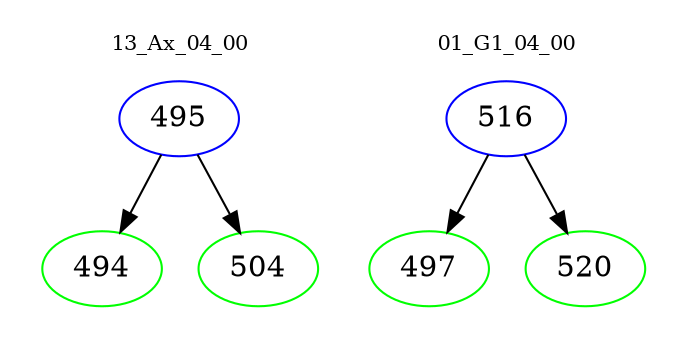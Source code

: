 digraph{
subgraph cluster_0 {
color = white
label = "13_Ax_04_00";
fontsize=10;
T0_495 [label="495", color="blue"]
T0_495 -> T0_494 [color="black"]
T0_494 [label="494", color="green"]
T0_495 -> T0_504 [color="black"]
T0_504 [label="504", color="green"]
}
subgraph cluster_1 {
color = white
label = "01_G1_04_00";
fontsize=10;
T1_516 [label="516", color="blue"]
T1_516 -> T1_497 [color="black"]
T1_497 [label="497", color="green"]
T1_516 -> T1_520 [color="black"]
T1_520 [label="520", color="green"]
}
}
